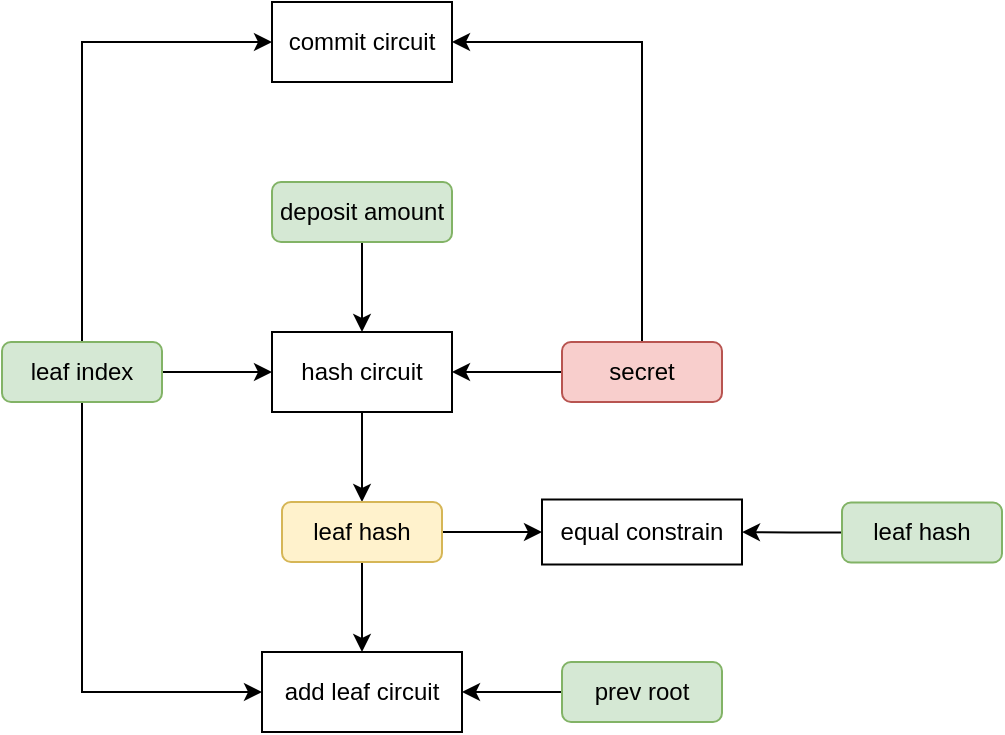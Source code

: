 <mxfile version="20.2.8" type="device"><diagram id="jssZzs0WlATG6St3aQRK" name="第 1 页"><mxGraphModel dx="981" dy="591" grid="1" gridSize="10" guides="1" tooltips="1" connect="1" arrows="1" fold="1" page="1" pageScale="1" pageWidth="827" pageHeight="1169" math="0" shadow="0"><root><mxCell id="0"/><mxCell id="1" parent="0"/><mxCell id="kM3ciaT22uP03BJBRpU0-2" value="commit circuit" style="rounded=0;whiteSpace=wrap;html=1;" parent="1" vertex="1"><mxGeometry x="365" y="630" width="90" height="40" as="geometry"/></mxCell><mxCell id="kM3ciaT22uP03BJBRpU0-12" style="edgeStyle=orthogonalEdgeStyle;rounded=0;orthogonalLoop=1;jettySize=auto;html=1;exitX=1;exitY=0.5;exitDx=0;exitDy=0;entryX=0;entryY=0.5;entryDx=0;entryDy=0;fontFamily=Helvetica;" parent="1" source="kM3ciaT22uP03BJBRpU0-10" target="kM3ciaT22uP03BJBRpU0-11" edge="1"><mxGeometry relative="1" as="geometry"/></mxCell><mxCell id="kM3ciaT22uP03BJBRpU0-36" style="edgeStyle=orthogonalEdgeStyle;rounded=0;orthogonalLoop=1;jettySize=auto;html=1;exitX=0.5;exitY=1;exitDx=0;exitDy=0;entryX=0;entryY=0.5;entryDx=0;entryDy=0;fontFamily=Helvetica;" parent="1" source="kM3ciaT22uP03BJBRpU0-10" target="kM3ciaT22uP03BJBRpU0-19" edge="1"><mxGeometry relative="1" as="geometry"/></mxCell><mxCell id="IcxLnT940Vd7OXMd6HgG-1" style="edgeStyle=orthogonalEdgeStyle;rounded=0;orthogonalLoop=1;jettySize=auto;html=1;exitX=0.5;exitY=0;exitDx=0;exitDy=0;entryX=0;entryY=0.5;entryDx=0;entryDy=0;" parent="1" source="kM3ciaT22uP03BJBRpU0-10" target="kM3ciaT22uP03BJBRpU0-2" edge="1"><mxGeometry relative="1" as="geometry"/></mxCell><mxCell id="kM3ciaT22uP03BJBRpU0-10" value="leaf index" style="rounded=1;whiteSpace=wrap;html=1;fontFamily=Helvetica;fillColor=#d5e8d4;strokeColor=#82b366;" parent="1" vertex="1"><mxGeometry x="230" y="800" width="80" height="30" as="geometry"/></mxCell><mxCell id="kM3ciaT22uP03BJBRpU0-20" style="edgeStyle=orthogonalEdgeStyle;rounded=0;orthogonalLoop=1;jettySize=auto;html=1;exitX=0.5;exitY=1;exitDx=0;exitDy=0;entryX=0.5;entryY=0;entryDx=0;entryDy=0;fontFamily=Helvetica;" parent="1" source="kM3ciaT22uP03BJBRpU0-11" target="kM3ciaT22uP03BJBRpU0-18" edge="1"><mxGeometry relative="1" as="geometry"/></mxCell><mxCell id="kM3ciaT22uP03BJBRpU0-11" value="hash circuit" style="rounded=0;whiteSpace=wrap;html=1;" parent="1" vertex="1"><mxGeometry x="365" y="795" width="90" height="40" as="geometry"/></mxCell><mxCell id="kM3ciaT22uP03BJBRpU0-14" style="edgeStyle=orthogonalEdgeStyle;rounded=0;orthogonalLoop=1;jettySize=auto;html=1;exitX=0.5;exitY=1;exitDx=0;exitDy=0;entryX=0.5;entryY=0;entryDx=0;entryDy=0;fontFamily=Helvetica;" parent="1" source="kM3ciaT22uP03BJBRpU0-13" target="kM3ciaT22uP03BJBRpU0-11" edge="1"><mxGeometry relative="1" as="geometry"/></mxCell><mxCell id="kM3ciaT22uP03BJBRpU0-13" value="deposit amount" style="rounded=1;whiteSpace=wrap;html=1;fontFamily=Helvetica;fillColor=#d5e8d4;strokeColor=#82b366;" parent="1" vertex="1"><mxGeometry x="365" y="720" width="90" height="30" as="geometry"/></mxCell><mxCell id="kM3ciaT22uP03BJBRpU0-16" style="edgeStyle=orthogonalEdgeStyle;rounded=0;orthogonalLoop=1;jettySize=auto;html=1;exitX=0;exitY=0.5;exitDx=0;exitDy=0;entryX=1;entryY=0.5;entryDx=0;entryDy=0;fontFamily=Helvetica;" parent="1" source="kM3ciaT22uP03BJBRpU0-15" target="kM3ciaT22uP03BJBRpU0-11" edge="1"><mxGeometry relative="1" as="geometry"/></mxCell><mxCell id="IcxLnT940Vd7OXMd6HgG-2" style="edgeStyle=orthogonalEdgeStyle;rounded=0;orthogonalLoop=1;jettySize=auto;html=1;exitX=0.5;exitY=0;exitDx=0;exitDy=0;entryX=1;entryY=0.5;entryDx=0;entryDy=0;" parent="1" source="kM3ciaT22uP03BJBRpU0-15" target="kM3ciaT22uP03BJBRpU0-2" edge="1"><mxGeometry relative="1" as="geometry"/></mxCell><mxCell id="kM3ciaT22uP03BJBRpU0-15" value="secret" style="rounded=1;whiteSpace=wrap;html=1;fontFamily=Helvetica;fillColor=#f8cecc;strokeColor=#b85450;" parent="1" vertex="1"><mxGeometry x="510" y="800" width="80" height="30" as="geometry"/></mxCell><mxCell id="kM3ciaT22uP03BJBRpU0-21" style="edgeStyle=orthogonalEdgeStyle;rounded=0;orthogonalLoop=1;jettySize=auto;html=1;exitX=0.5;exitY=1;exitDx=0;exitDy=0;fontFamily=Helvetica;" parent="1" source="kM3ciaT22uP03BJBRpU0-18" target="kM3ciaT22uP03BJBRpU0-19" edge="1"><mxGeometry relative="1" as="geometry"/></mxCell><mxCell id="kM3ciaT22uP03BJBRpU0-23" style="edgeStyle=orthogonalEdgeStyle;rounded=0;orthogonalLoop=1;jettySize=auto;html=1;exitX=1;exitY=0.5;exitDx=0;exitDy=0;entryX=0;entryY=0.5;entryDx=0;entryDy=0;fontFamily=Helvetica;" parent="1" source="kM3ciaT22uP03BJBRpU0-18" target="kM3ciaT22uP03BJBRpU0-22" edge="1"><mxGeometry relative="1" as="geometry"/></mxCell><mxCell id="kM3ciaT22uP03BJBRpU0-18" value="leaf hash" style="rounded=1;whiteSpace=wrap;html=1;fontFamily=Helvetica;fillColor=#fff2cc;strokeColor=#d6b656;" parent="1" vertex="1"><mxGeometry x="370" y="880" width="80" height="30" as="geometry"/></mxCell><mxCell id="kM3ciaT22uP03BJBRpU0-19" value="add leaf circuit" style="rounded=0;whiteSpace=wrap;html=1;" parent="1" vertex="1"><mxGeometry x="360" y="955" width="100" height="40" as="geometry"/></mxCell><mxCell id="kM3ciaT22uP03BJBRpU0-22" value="equal constrain" style="rounded=0;whiteSpace=wrap;html=1;" parent="1" vertex="1"><mxGeometry x="500" y="878.75" width="100" height="32.5" as="geometry"/></mxCell><mxCell id="kM3ciaT22uP03BJBRpU0-25" style="edgeStyle=orthogonalEdgeStyle;rounded=0;orthogonalLoop=1;jettySize=auto;html=1;exitX=0;exitY=0.5;exitDx=0;exitDy=0;entryX=1;entryY=0.5;entryDx=0;entryDy=0;fontFamily=Helvetica;" parent="1" source="kM3ciaT22uP03BJBRpU0-24" target="kM3ciaT22uP03BJBRpU0-22" edge="1"><mxGeometry relative="1" as="geometry"/></mxCell><mxCell id="kM3ciaT22uP03BJBRpU0-24" value="leaf hash" style="rounded=1;whiteSpace=wrap;html=1;fontFamily=Helvetica;fillColor=#d5e8d4;strokeColor=#82b366;" parent="1" vertex="1"><mxGeometry x="650" y="880.25" width="80" height="30" as="geometry"/></mxCell><mxCell id="kM3ciaT22uP03BJBRpU0-31" style="edgeStyle=orthogonalEdgeStyle;rounded=0;orthogonalLoop=1;jettySize=auto;html=1;exitX=0;exitY=0.5;exitDx=0;exitDy=0;fontFamily=Helvetica;" parent="1" source="kM3ciaT22uP03BJBRpU0-26" target="kM3ciaT22uP03BJBRpU0-19" edge="1"><mxGeometry relative="1" as="geometry"/></mxCell><mxCell id="kM3ciaT22uP03BJBRpU0-26" value="prev root" style="rounded=1;whiteSpace=wrap;html=1;fontFamily=Helvetica;fillColor=#d5e8d4;strokeColor=#82b366;" parent="1" vertex="1"><mxGeometry x="510" y="960" width="80" height="30" as="geometry"/></mxCell></root></mxGraphModel></diagram></mxfile>